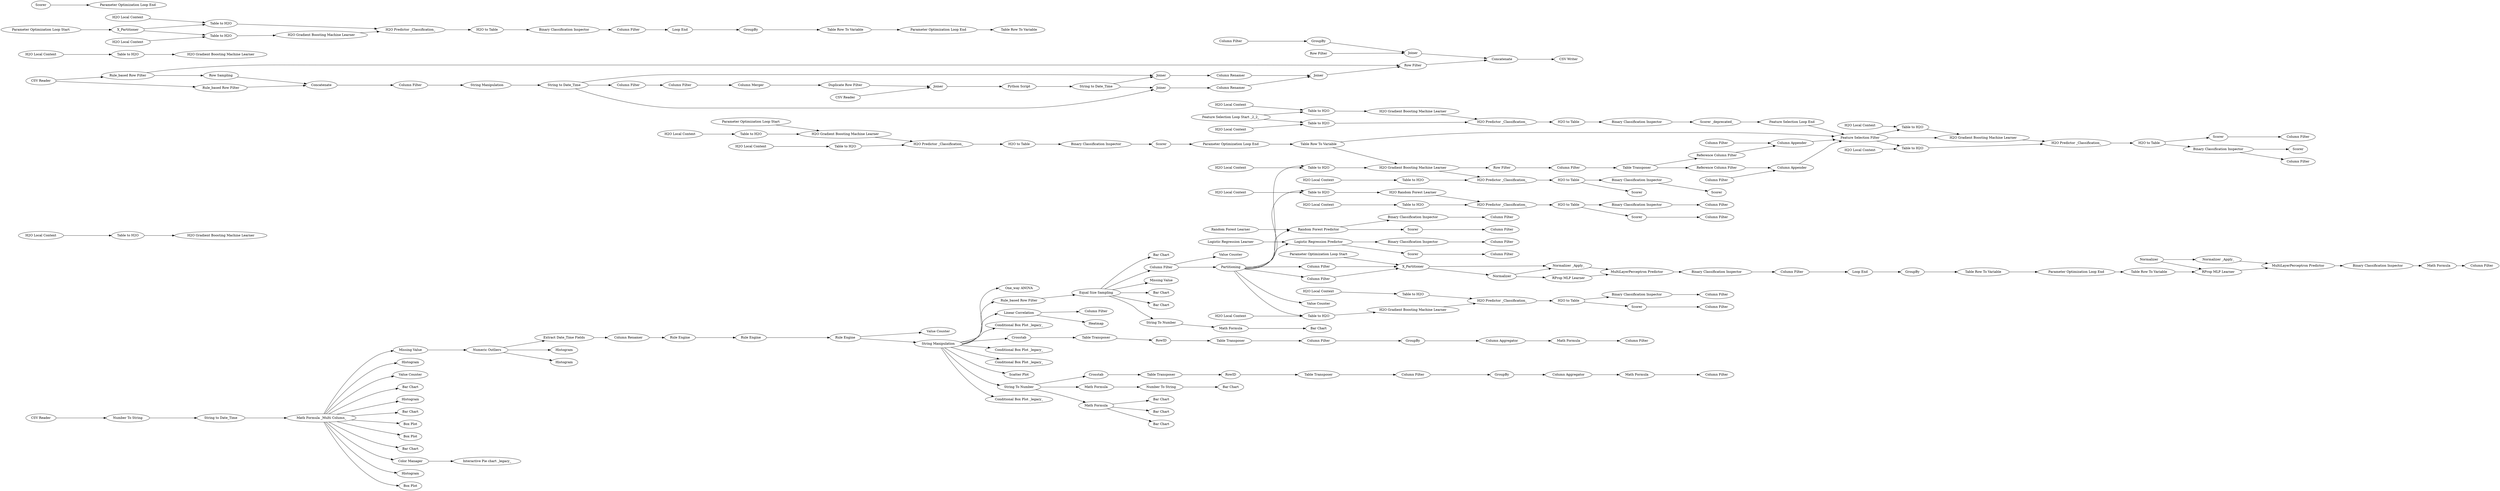digraph {
	"2284215974887699063_85" [label="Table Row To Variable"]
	"-1952041082522700593_339" [label="H2O Local Context"]
	"5983112329600425461_25" [label="Table to H2O"]
	"2284215974887699063_348" [label=Scorer]
	"4574573259570696192_24" [label=Scorer]
	"7300940458202472871_387" [label="Column Filter"]
	"-6248515194907298103_87" [label="String to Date_Time"]
	"2284215974887699063_343" [label="Table to H2O"]
	"7747888659869163952_28" [label="Math Formula"]
	"-1952041082522700593_25" [label="Table to H2O"]
	"5983112329600425461_27" [label="H2O Local Context"]
	"7300940458202472871_390" [label=Joiner]
	"5430738575043239760_159" [label="Column Filter"]
	"-1905893897613945239_49" [label="H2O Gradient Boosting Machine Learner"]
	"-7084359850730391375_32" [label="RProp MLP Learner"]
	"4574573259570696192_42" [label="Table Transposer"]
	"7300940458202472871_363" [label="Linear Correlation"]
	"7300940458202472871_397" [label="Conditional Box Plot _legacy_"]
	"-7084359850730391375_120" [label="Loop End"]
	"7300940458202472871_429" [label=Histogram]
	"7300940458202472871_436" [label="Rule Engine"]
	"-7084359850730391375_80" [label="Parameter Optimization Loop Start"]
	"-7822907250616649278_80" [label="Math Formula"]
	"4574573259570696192_355" [label="H2O Predictor _Classification_"]
	"-9060110607269595515_64" [label="Random Forest Predictor"]
	"4574573259570696192_351" [label=Scorer]
	"-1847015254530655732_89" [label="Binary Classification Inspector"]
	"5430738575043239760_162" [label=GroupBy]
	"-1847015254530655732_353" [label="Column Filter"]
	"4574573259570696192_57" [label="Column Appender"]
	"7300940458202472871_392" [label=Crosstab]
	"-1952041082522700593_340" [label="Table to H2O"]
	"7300940458202472871_407" [label="Bar Chart"]
	"5632495815402505980_356" [label="Logistic Regression Learner"]
	"7300940458202472871_426" [label="Value Counter"]
	"7300940458202472871_418" [label="Column Filter"]
	"7300940458202472871_439" [label="Conditional Box Plot _legacy_"]
	"2665175212966587714_75" [label="Python Script"]
	"5632495815402505980_352" [label="Column Filter"]
	"5632495815402505980_89" [label="Binary Classification Inspector"]
	"4574573259570696192_26" [label="Table to H2O"]
	"-1952041082522700593_342" [label="H2O to Table"]
	"-7084359850730391375_121" [label="Column Filter"]
	"7300940458202472871_172" [label=Partitioning]
	"4574573259570696192_44" [label="Column Appender"]
	"6917185917297838960_146" [label=Joiner]
	"4574573259570696192_25" [label="Table to H2O"]
	"7300940458202472871_400" [label="Bar Chart"]
	"-1952041082522700593_7" [label="Parameter Optimization Loop End"]
	"2284215974887699063_345" [label="H2O Gradient Boosting Machine Learner"]
	"-1905893897613945239_54" [label="H2O Local Context"]
	"-1952041082522700593_118" [label=X_Partitioner]
	"2665175212966587714_76" [label="Column Filter"]
	"-1952041082522700593_344" [label="Table to H2O"]
	"2665175212966587714_64" [label="CSV Reader"]
	"4574573259570696192_39" [label="Row Filter"]
	"-7084359850730391375_118" [label=X_Partitioner]
	"7300940458202472871_410" [label="Bar Chart"]
	"4574573259570696192_32" [label="H2O to Table"]
	"4574573259570696192_30" [label="H2O Gradient Boosting Machine Learner"]
	"7300940458202472871_420" [label="Bar Chart"]
	"-1829478237619983894_140" [label=Joiner]
	"-6248515194907298103_82" [label="String Manipulation"]
	"7300940458202472871_367" [label="Bar Chart"]
	"5983112329600425461_355" [label="H2O Predictor _Classification_"]
	"-1952041082522700593_24" [label=Scorer]
	"-7084359850730391375_13" [label=Normalizer]
	"7300940458202472871_373" [label="Column Filter"]
	"5430738575043239760_165" [label=Joiner]
	"5632495815402505980_353" [label="Column Filter"]
	"7300940458202472871_421" [label=Histogram]
	"7300940458202472871_384" [label="Number To String"]
	"4574573259570696192_352" [label="Table to H2O"]
	"-2586024873162920429_27" [label=GroupBy]
	"-7822907250616649278_20" [label="Normalizer _Apply_"]
	"4574573259570696192_353" [label="H2O Local Context"]
	"-9060110607269595515_89" [label="Binary Classification Inspector"]
	"-1847015254530655732_28" [label="H2O Local Context"]
	"-1847015254530655732_32" [label="H2O to Table"]
	"7300940458202472871_414" [label="Bar Chart"]
	"5632495815402505980_357" [label="Logistic Regression Predictor"]
	"2284215974887699063_347" [label="H2O Local Context"]
	"5983112329600425461_353" [label="Column Filter"]
	"-1952041082522700593_341" [label="H2O Local Context"]
	"-1905893897613945239_37" [label="Feature Selection Filter"]
	"-7822907250616649278_87" [label="MultiLayerPerceptron Predictor"]
	"7300940458202472871_452" [label="Column Filter"]
	"-1829478237619983894_141" [label="Column Renamer"]
	"7300940458202472871_435" [label="String to Date_Time"]
	"-1952041082522700593_121" [label="Column Filter"]
	"7747888659869163952_31" [label="Table Transposer"]
	"7300940458202472871_398" [label="Conditional Box Plot _legacy_"]
	"2284215974887699063_342" [label="Parameter Optimization Loop Start"]
	"7300940458202472871_437" [label="Column Renamer"]
	"7300940458202472871_391" [label="Interactive Pie chart _legacy_"]
	"-7822907250616649278_89" [label="Binary Classification Inspector"]
	"7300940458202472871_388" [label="CSV Reader"]
	"7747888659869163952_29" [label="Column Aggregator"]
	"7300940458202472871_411" [label="Math Formula"]
	"2665175212966587714_85" [label="String to Date_Time"]
	"7300940458202472871_441" [label="Missing Value"]
	"5430738575043239760_157" [label="Row Filter"]
	"-7084359850730391375_81" [label="Parameter Optimization Loop End"]
	"-7822907250616649278_86" [label="RProp MLP Learner"]
	"7300940458202472871_377" [label="Extract Date_Time Fields"]
	"7300940458202472871_438" [label="Scatter Plot"]
	"-2586024873162920429_31" [label="Table Transposer"]
	"-1952041082522700593_83" [label="Table Row To Variable"]
	"7300940458202472871_393" [label="Rule_based Row Filter"]
	"-1952041082522700593_30" [label="H2O Gradient Boosting Machine Learner"]
	"4574573259570696192_360" [label="H2O Gradient Boosting Machine Learner"]
	"-1905893897613945239_52" [label="Table to H2O"]
	"-1905893897613945239_51" [label="H2O Predictor _Classification_"]
	"4574573259570696192_43" [label="Reference Column Filter"]
	"4574573259570696192_356" [label="H2O to Table"]
	"4574573259570696192_41" [label="Column Filter"]
	"2665175212966587714_78" [label="Column Merger"]
	"-1847015254530655732_25" [label="Table to H2O"]
	"-9060110607269595515_350" [label=Scorer]
	"-7822907250616649278_13" [label=Normalizer]
	"5983112329600425461_32" [label="H2O to Table"]
	"2284215974887699063_7" [label="Parameter Optimization Loop End"]
	"-1847015254530655732_26" [label="Table to H2O"]
	"7747888659869163952_32" [label="Table Transposer"]
	"-1847015254530655732_27" [label="H2O Local Context"]
	"7300940458202472871_432" [label=Histogram]
	"7300940458202472871_412" [label="Value Counter"]
	"5983112329600425461_28" [label="H2O Local Context"]
	"7300940458202472871_171" [label="Value Counter"]
	"-2586024873162920429_32" [label="Table Transposer"]
	"7300940458202472871_431" [label="Bar Chart"]
	"7300940458202472871_428" [label="Number To String"]
	"7300940458202472871_427" [label="Box Plot"]
	"4574573259570696192_27" [label="H2O Local Context"]
	"7300940458202472871_413" [label="String To Number"]
	"4574573259570696192_89" [label="Binary Classification Inspector"]
	"2665175212966587714_77" [label="Column Filter"]
	"7300940458202472871_445" [label="Bar Chart"]
	"5983112329600425461_354" [label="H2O Random Forest Learner"]
	"-7084359850730391375_20" [label="Normalizer _Apply_"]
	"7300940458202472871_379" [label="Box Plot"]
	"6917185917297838960_147" [label="Column Renamer"]
	"4574573259570696192_31" [label="H2O Predictor _Classification_"]
	"-7084359850730391375_75" [label="Binary Classification Inspector"]
	"7300940458202472871_375" [label=Crosstab]
	"7300940458202472871_170" [label="Value Counter"]
	"7747888659869163952_26" [label="Column Filter"]
	"4574573259570696192_28" [label="H2O Local Context"]
	"-1905893897613945239_48" [label="H2O Local Context"]
	"7300940458202472871_434" [label="Rule_based Row Filter"]
	"-1847015254530655732_350" [label=Scorer]
	"-7084359850730391375_83" [label="Table Row To Variable"]
	"2284215974887699063_89" [label="Binary Classification Inspector"]
	"7300940458202472871_417" [label="Bar Chart"]
	"7300940458202472871_433" [label="Rule Engine"]
	"-9060110607269595515_353" [label="Column Filter"]
	"-1952041082522700593_28" [label="H2O Local Context"]
	"2284215974887699063_341" [label="Table to H2O"]
	"7300940458202472871_386" [label="Missing Value"]
	"7300940458202472871_399" [label="Conditional Box Plot _legacy_"]
	"-1952041082522700593_27" [label="H2O Local Context"]
	"7747888659869163952_33" [label=RowID]
	"7300940458202472871_385" [label="String Manipulation"]
	"-2586024873162920429_28" [label="Math Formula"]
	"7300940458202472871_389" [label="Row Sampling"]
	"7300940458202472871_401" [label="Math Formula"]
	"2284215974887699063_346" [label="H2O Local Context"]
	"4574573259570696192_45" [label="Column Filter"]
	"-1905893897613945239_36" [label="Feature Selection Loop End"]
	"4574573259570696192_56" [label="Column Filter"]
	"7300940458202472871_376" [label="Math Formula _Multi Column_"]
	"-1952041082522700593_120" [label="Loop End"]
	"7300940458202472871_402" [label="Color Manager"]
	"5983112329600425461_26" [label="Table to H2O"]
	"7300940458202472871_381" [label="Column Filter"]
	"2665175212966587714_80" [label=Joiner]
	"-1905893897613945239_53" [label="Scorer _deprecated_"]
	"7300940458202472871_440" [label=Histogram]
	"7300940458202472871_425" [label="Box Plot"]
	"7300940458202472871_451" [label="Column Filter"]
	"-1905893897613945239_46" [label="Feature Selection Loop Start _2_2_"]
	"2284215974887699063_344" [label="H2O Predictor _Classification_"]
	"5430738575043239760_167" [label="Row Filter"]
	"4574573259570696192_359" [label="H2O Local Context"]
	"7300940458202472871_395" [label=Heatmap]
	"-1952041082522700593_31" [label="H2O Predictor _Classification_"]
	"7300940458202472871_394" [label=Concatenate]
	"-7084359850730391375_21" [label="MultiLayerPerceptron Predictor"]
	"-2586024873162920429_29" [label="Column Aggregator"]
	"7747888659869163952_27" [label=GroupBy]
	"4574573259570696192_350" [label=Scorer]
	"4574573259570696192_354" [label=Scorer]
	"5983112329600425461_89" [label="Binary Classification Inspector"]
	"5430738575043239760_168" [label=Concatenate]
	"-1905893897613945239_89" [label="Binary Classification Inspector"]
	"7300940458202472871_364" [label="Rule_based Row Filter"]
	"-1847015254530655732_30" [label="H2O Gradient Boosting Machine Learner"]
	"7300940458202472871_447" [label="Bar Chart"]
	"-1905893897613945239_47" [label="Table to H2O"]
	"-1847015254530655732_31" [label="H2O Predictor _Classification_"]
	"2665175212966587714_79" [label="Duplicate Row Filter"]
	"-2586024873162920429_26" [label="Column Filter"]
	"7300940458202472871_404" [label="CSV Writer"]
	"7300940458202472871_378" [label="String To Number"]
	"-1952041082522700593_122" [label=GroupBy]
	"-1952041082522700593_338" [label="H2O Gradient Boosting Machine Learner"]
	"-1952041082522700593_343" [label="H2O Gradient Boosting Machine Learner"]
	"7300940458202472871_446" [label="Bar Chart"]
	"7300940458202472871_403" [label="Numeric Outliers"]
	"7300940458202472871_430" [label="Math Formula"]
	"-1952041082522700593_75" [label="Binary Classification Inspector"]
	"-7084359850730391375_122" [label=GroupBy]
	"-9060110607269595515_63" [label="Random Forest Learner"]
	"5632495815402505980_350" [label=Scorer]
	"7300940458202472871_424" [label="Rule Engine"]
	"4574573259570696192_366" [label="Column Filter"]
	"5983112329600425461_350" [label=Scorer]
	"4574573259570696192_364" [label="Column Filter"]
	"-9060110607269595515_352" [label="Column Filter"]
	"7300940458202472871_362" [label="One_way ANOVA"]
	"4574573259570696192_357" [label="Binary Classification Inspector"]
	"-1952041082522700593_335" [label="Parameter Optimization Loop Start"]
	"-1952041082522700593_85" [label="Table Row To Variable"]
	"5983112329600425461_352" [label="Column Filter"]
	"-7822907250616649278_76" [label="Column Filter"]
	"2284215974887699063_340" [label="H2O to Table"]
	"7300940458202472871_405" [label="CSV Reader"]
	"7300940458202472871_173" [label="Column Filter"]
	"-1847015254530655732_352" [label="Column Filter"]
	"7300940458202472871_361" [label="Equal Size Sampling"]
	"7300940458202472871_422" [label=Histogram]
	"-1905893897613945239_50" [label="H2O to Table"]
	"-7084359850730391375_85" [label="Table Row To Variable"]
	"-2586024873162920429_33" [label=RowID]
	"4574573259570696192_55" [label="Reference Column Filter"]
	"4574573259570696192_358" [label="Table to H2O"]
	"-1952041082522700593_26" [label="Table to H2O"]
	"-1952041082522700593_81" [label="Parameter Optimization Loop End"]
	"5430738575043239760_157" -> "5430738575043239760_165"
	"2284215974887699063_344" -> "2284215974887699063_340"
	"4574573259570696192_31" -> "4574573259570696192_32"
	"7300940458202472871_376" -> "7300940458202472871_379"
	"-7084359850730391375_32" -> "-7084359850730391375_21"
	"7300940458202472871_436" -> "7300940458202472871_385"
	"-1952041082522700593_26" -> "-1952041082522700593_31"
	"7300940458202472871_376" -> "7300940458202472871_429"
	"7300940458202472871_361" -> "7300940458202472871_441"
	"-2586024873162920429_29" -> "-2586024873162920429_28"
	"-1952041082522700593_24" -> "-1952041082522700593_7"
	"7300940458202472871_172" -> "5632495815402505980_357"
	"5430738575043239760_159" -> "5430738575043239760_162"
	"2284215974887699063_340" -> "2284215974887699063_89"
	"-7084359850730391375_120" -> "-7084359850730391375_122"
	"2665175212966587714_80" -> "2665175212966587714_75"
	"7300940458202472871_403" -> "7300940458202472871_377"
	"-7084359850730391375_80" -> "-7084359850730391375_118"
	"4574573259570696192_56" -> "4574573259570696192_57"
	"-7084359850730391375_75" -> "-7084359850730391375_121"
	"2665175212966587714_64" -> "2665175212966587714_80"
	"-9060110607269595515_89" -> "-9060110607269595515_352"
	"-1905893897613945239_37" -> "4574573259570696192_360"
	"-1847015254530655732_31" -> "-1847015254530655732_32"
	"7300940458202472871_376" -> "7300940458202472871_425"
	"7300940458202472871_386" -> "7300940458202472871_403"
	"2284215974887699063_7" -> "2284215974887699063_85"
	"-7822907250616649278_13" -> "-7822907250616649278_86"
	"7300940458202472871_411" -> "7300940458202472871_410"
	"7300940458202472871_172" -> "5983112329600425461_25"
	"2284215974887699063_346" -> "2284215974887699063_343"
	"7300940458202472871_381" -> "-6248515194907298103_82"
	"5632495815402505980_89" -> "5632495815402505980_352"
	"7300940458202472871_430" -> "7300940458202472871_428"
	"-1847015254530655732_30" -> "-1847015254530655732_31"
	"7300940458202472871_376" -> "7300940458202472871_402"
	"5983112329600425461_28" -> "5983112329600425461_26"
	"-1952041082522700593_28" -> "-1952041082522700593_26"
	"-7084359850730391375_83" -> "-7084359850730391375_81"
	"7300940458202472871_413" -> "7300940458202472871_375"
	"4574573259570696192_89" -> "4574573259570696192_24"
	"2284215974887699063_85" -> "4574573259570696192_30"
	"-1952041082522700593_27" -> "-1952041082522700593_25"
	"-1952041082522700593_122" -> "-1952041082522700593_83"
	"5430738575043239760_162" -> "5430738575043239760_165"
	"5983112329600425461_354" -> "5983112329600425461_355"
	"4574573259570696192_358" -> "4574573259570696192_360"
	"2284215974887699063_348" -> "2284215974887699063_7"
	"-1847015254530655732_89" -> "-1847015254530655732_352"
	"-6248515194907298103_87" -> "6917185917297838960_146"
	"-7084359850730391375_21" -> "-7084359850730391375_75"
	"4574573259570696192_353" -> "4574573259570696192_352"
	"-7084359850730391375_118" -> "-7084359850730391375_20"
	"-7084359850730391375_122" -> "-7084359850730391375_83"
	"7747888659869163952_32" -> "7747888659869163952_26"
	"-9060110607269595515_64" -> "-9060110607269595515_350"
	"7300940458202472871_172" -> "7300940458202472871_451"
	"-1952041082522700593_342" -> "-1952041082522700593_75"
	"4574573259570696192_30" -> "4574573259570696192_31"
	"4574573259570696192_44" -> "-1905893897613945239_37"
	"7300940458202472871_403" -> "7300940458202472871_432"
	"7300940458202472871_361" -> "7300940458202472871_173"
	"7300940458202472871_172" -> "4574573259570696192_25"
	"2665175212966587714_78" -> "2665175212966587714_79"
	"7300940458202472871_172" -> "7300940458202472871_171"
	"-1905893897613945239_52" -> "-1905893897613945239_51"
	"2284215974887699063_347" -> "2284215974887699063_341"
	"-1952041082522700593_118" -> "-1952041082522700593_344"
	"-2586024873162920429_27" -> "-2586024873162920429_29"
	"-1952041082522700593_341" -> "-1952041082522700593_344"
	"7300940458202472871_385" -> "7300940458202472871_434"
	"-7822907250616649278_13" -> "-7822907250616649278_20"
	"7300940458202472871_385" -> "7300940458202472871_397"
	"7300940458202472871_173" -> "7300940458202472871_172"
	"-2586024873162920429_33" -> "-2586024873162920429_32"
	"4574573259570696192_39" -> "4574573259570696192_41"
	"7300940458202472871_375" -> "-2586024873162920429_31"
	"-1905893897613945239_54" -> "-1905893897613945239_52"
	"7300940458202472871_403" -> "7300940458202472871_422"
	"7300940458202472871_385" -> "7300940458202472871_438"
	"5983112329600425461_355" -> "5983112329600425461_32"
	"7300940458202472871_172" -> "-9060110607269595515_64"
	"2284215974887699063_89" -> "2284215974887699063_348"
	"-2586024873162920429_28" -> "7300940458202472871_373"
	"-1952041082522700593_339" -> "-1952041082522700593_340"
	"-1905893897613945239_46" -> "-1905893897613945239_52"
	"7300940458202472871_384" -> "7300940458202472871_435"
	"-1952041082522700593_340" -> "-1952041082522700593_338"
	"2665175212966587714_77" -> "2665175212966587714_76"
	"7300940458202472871_388" -> "7300940458202472871_364"
	"7300940458202472871_385" -> "7300940458202472871_439"
	"5430738575043239760_165" -> "5430738575043239760_168"
	"7300940458202472871_393" -> "7300940458202472871_389"
	"-7822907250616649278_20" -> "-7822907250616649278_87"
	"-1952041082522700593_75" -> "-1952041082522700593_121"
	"-6248515194907298103_82" -> "-6248515194907298103_87"
	"7300940458202472871_385" -> "7300940458202472871_363"
	"7300940458202472871_376" -> "7300940458202472871_386"
	"-1905893897613945239_53" -> "-1905893897613945239_36"
	"2284215974887699063_345" -> "2284215974887699063_344"
	"-2586024873162920429_26" -> "-2586024873162920429_27"
	"5983112329600425461_25" -> "5983112329600425461_354"
	"7300940458202472871_378" -> "7300940458202472871_401"
	"-1905893897613945239_50" -> "-1905893897613945239_89"
	"-1905893897613945239_49" -> "-1905893897613945239_51"
	"2284215974887699063_341" -> "2284215974887699063_345"
	"4574573259570696192_55" -> "4574573259570696192_57"
	"5430738575043239760_168" -> "7300940458202472871_404"
	"4574573259570696192_32" -> "4574573259570696192_350"
	"5983112329600425461_32" -> "5983112329600425461_350"
	"4574573259570696192_356" -> "4574573259570696192_357"
	"4574573259570696192_28" -> "4574573259570696192_26"
	"-6248515194907298103_87" -> "-1829478237619983894_140"
	"7300940458202472871_385" -> "7300940458202472871_362"
	"7300940458202472871_436" -> "7300940458202472871_412"
	"-1952041082522700593_120" -> "-1952041082522700593_122"
	"4574573259570696192_355" -> "4574573259570696192_356"
	"-1905893897613945239_46" -> "-1905893897613945239_47"
	"-7084359850730391375_118" -> "-7084359850730391375_13"
	"-1952041082522700593_25" -> "-1952041082522700593_30"
	"2284215974887699063_85" -> "-1905893897613945239_37"
	"4574573259570696192_359" -> "4574573259570696192_358"
	"7300940458202472871_376" -> "7300940458202472871_417"
	"-1905893897613945239_51" -> "-1905893897613945239_50"
	"-1952041082522700593_335" -> "-1952041082522700593_118"
	"4574573259570696192_57" -> "-1905893897613945239_37"
	"2665175212966587714_75" -> "2665175212966587714_85"
	"-1905893897613945239_89" -> "-1905893897613945239_53"
	"7300940458202472871_376" -> "7300940458202472871_427"
	"-1847015254530655732_32" -> "-1847015254530655732_350"
	"-9060110607269595515_350" -> "-9060110607269595515_353"
	"-6248515194907298103_87" -> "2665175212966587714_77"
	"5632495815402505980_350" -> "5632495815402505980_353"
	"7300940458202472871_433" -> "7300940458202472871_436"
	"7300940458202472871_434" -> "7300940458202472871_361"
	"7300940458202472871_376" -> "7300940458202472871_440"
	"7300940458202472871_393" -> "5430738575043239760_167"
	"7300940458202472871_424" -> "7300940458202472871_433"
	"5632495815402505980_356" -> "5632495815402505980_357"
	"4574573259570696192_30" -> "4574573259570696192_39"
	"7300940458202472871_411" -> "7300940458202472871_407"
	"7300940458202472871_376" -> "7300940458202472871_414"
	"-2586024873162920429_31" -> "-2586024873162920429_33"
	"-1952041082522700593_81" -> "-1952041082522700593_85"
	"-7084359850730391375_13" -> "-7084359850730391375_20"
	"7300940458202472871_376" -> "7300940458202472871_421"
	"7300940458202472871_390" -> "5430738575043239760_167"
	"5983112329600425461_89" -> "5983112329600425461_352"
	"-1952041082522700593_83" -> "-1952041082522700593_81"
	"-1905893897613945239_37" -> "4574573259570696192_358"
	"-1829478237619983894_140" -> "-1829478237619983894_141"
	"-1847015254530655732_32" -> "-1847015254530655732_89"
	"-9060110607269595515_64" -> "-9060110607269595515_89"
	"7300940458202472871_364" -> "7300940458202472871_394"
	"-1905893897613945239_37" -> "4574573259570696192_352"
	"7300940458202472871_385" -> "7300940458202472871_413"
	"7300940458202472871_385" -> "7300940458202472871_398"
	"-7822907250616649278_80" -> "-7822907250616649278_76"
	"7300940458202472871_388" -> "7300940458202472871_393"
	"7300940458202472871_437" -> "7300940458202472871_424"
	"-1905893897613945239_36" -> "-1905893897613945239_37"
	"-1952041082522700593_343" -> "-1952041082522700593_31"
	"4574573259570696192_352" -> "4574573259570696192_355"
	"7300940458202472871_173" -> "7300940458202472871_170"
	"4574573259570696192_42" -> "4574573259570696192_43"
	"4574573259570696192_360" -> "4574573259570696192_355"
	"7300940458202472871_451" -> "-7084359850730391375_118"
	"-1847015254530655732_27" -> "-1847015254530655732_25"
	"5430738575043239760_167" -> "5430738575043239760_168"
	"-7084359850730391375_85" -> "-7822907250616649278_86"
	"7300940458202472871_361" -> "7300940458202472871_446"
	"5983112329600425461_350" -> "5983112329600425461_353"
	"-7084359850730391375_13" -> "-7084359850730391375_32"
	"2284215974887699063_342" -> "2284215974887699063_345"
	"-1952041082522700593_344" -> "-1952041082522700593_343"
	"7747888659869163952_29" -> "7747888659869163952_28"
	"-7084359850730391375_121" -> "-7084359850730391375_120"
	"-1829478237619983894_141" -> "7300940458202472871_390"
	"7300940458202472871_452" -> "-7084359850730391375_118"
	"7747888659869163952_33" -> "7747888659869163952_32"
	"7300940458202472871_394" -> "7300940458202472871_381"
	"7300940458202472871_377" -> "7300940458202472871_437"
	"6917185917297838960_147" -> "7300940458202472871_390"
	"7300940458202472871_389" -> "7300940458202472871_394"
	"7300940458202472871_363" -> "7300940458202472871_395"
	"7300940458202472871_361" -> "7300940458202472871_378"
	"-9060110607269595515_63" -> "-9060110607269595515_64"
	"7300940458202472871_428" -> "7300940458202472871_431"
	"4574573259570696192_43" -> "4574573259570696192_44"
	"4574573259570696192_27" -> "4574573259570696192_25"
	"-7822907250616649278_86" -> "-7822907250616649278_87"
	"7300940458202472871_435" -> "7300940458202472871_376"
	"7300940458202472871_413" -> "7300940458202472871_411"
	"-7084359850730391375_20" -> "-7084359850730391375_21"
	"6917185917297838960_146" -> "6917185917297838960_147"
	"7300940458202472871_385" -> "7300940458202472871_392"
	"2284215974887699063_343" -> "2284215974887699063_344"
	"-1952041082522700593_118" -> "-1952041082522700593_26"
	"7300940458202472871_402" -> "7300940458202472871_391"
	"7300940458202472871_361" -> "7300940458202472871_447"
	"-7822907250616649278_87" -> "-7822907250616649278_89"
	"7747888659869163952_26" -> "7747888659869163952_27"
	"2665175212966587714_85" -> "-1829478237619983894_140"
	"7300940458202472871_172" -> "-1847015254530655732_25"
	"-1847015254530655732_350" -> "-1847015254530655732_353"
	"-1905893897613945239_48" -> "-1905893897613945239_47"
	"4574573259570696192_357" -> "4574573259570696192_351"
	"-2586024873162920429_32" -> "-2586024873162920429_26"
	"2665175212966587714_85" -> "6917185917297838960_146"
	"4574573259570696192_45" -> "4574573259570696192_44"
	"5983112329600425461_27" -> "5983112329600425461_25"
	"-1847015254530655732_25" -> "-1847015254530655732_30"
	"7300940458202472871_392" -> "7747888659869163952_31"
	"7747888659869163952_27" -> "7747888659869163952_29"
	"5632495815402505980_357" -> "5632495815402505980_350"
	"4574573259570696192_26" -> "4574573259570696192_31"
	"4574573259570696192_357" -> "4574573259570696192_364"
	"7747888659869163952_28" -> "7300940458202472871_418"
	"4574573259570696192_356" -> "4574573259570696192_354"
	"7300940458202472871_376" -> "7300940458202472871_367"
	"-1847015254530655732_26" -> "-1847015254530655732_31"
	"-1952041082522700593_121" -> "-1952041082522700593_120"
	"4574573259570696192_354" -> "4574573259570696192_366"
	"-7084359850730391375_81" -> "-7084359850730391375_85"
	"7300940458202472871_172" -> "7300940458202472871_452"
	"-1905893897613945239_47" -> "-1905893897613945239_49"
	"2665175212966587714_79" -> "2665175212966587714_80"
	"2665175212966587714_76" -> "2665175212966587714_78"
	"-1847015254530655732_28" -> "-1847015254530655732_26"
	"4574573259570696192_32" -> "4574573259570696192_89"
	"7300940458202472871_363" -> "7300940458202472871_387"
	"5983112329600425461_26" -> "5983112329600425461_355"
	"7300940458202472871_405" -> "7300940458202472871_384"
	"7300940458202472871_413" -> "7300940458202472871_430"
	"-1952041082522700593_31" -> "-1952041082522700593_342"
	"7300940458202472871_411" -> "7300940458202472871_420"
	"7300940458202472871_385" -> "7300940458202472871_399"
	"7747888659869163952_31" -> "7747888659869163952_33"
	"5983112329600425461_32" -> "5983112329600425461_89"
	"4574573259570696192_42" -> "4574573259570696192_55"
	"4574573259570696192_41" -> "4574573259570696192_42"
	"7300940458202472871_376" -> "7300940458202472871_426"
	"7300940458202472871_361" -> "7300940458202472871_445"
	"5632495815402505980_357" -> "5632495815402505980_89"
	"7300940458202472871_401" -> "7300940458202472871_400"
	"-7822907250616649278_89" -> "-7822907250616649278_80"
	"4574573259570696192_25" -> "4574573259570696192_30"
	rankdir=LR
}
